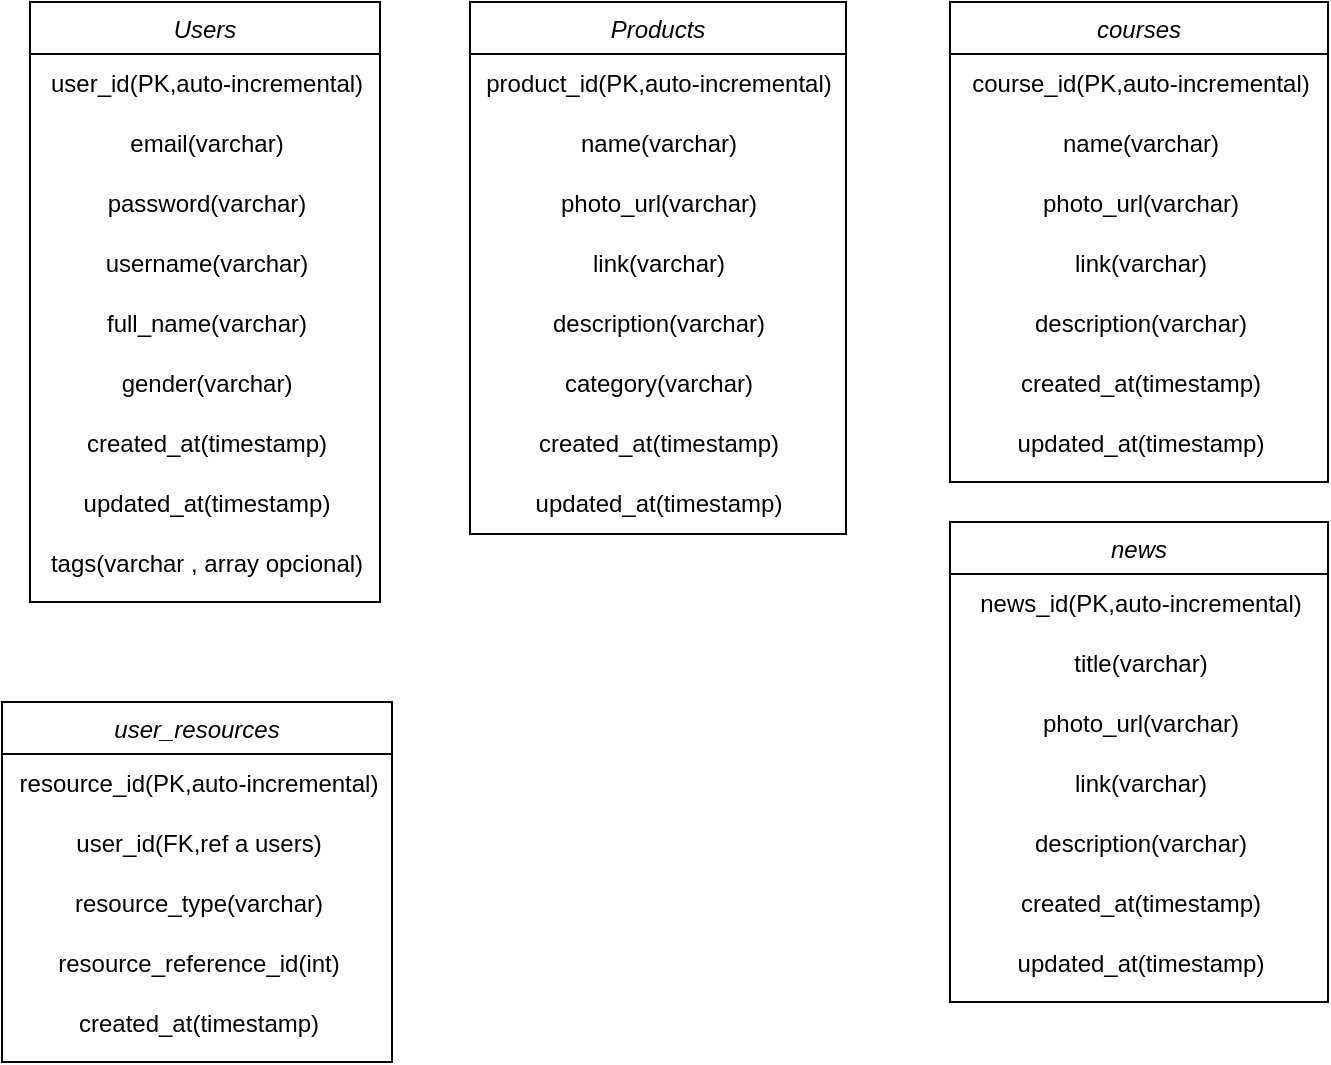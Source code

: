 <mxfile version="24.7.16">
  <diagram id="C5RBs43oDa-KdzZeNtuy" name="Page-1">
    <mxGraphModel dx="719" dy="905" grid="1" gridSize="10" guides="1" tooltips="1" connect="1" arrows="1" fold="1" page="1" pageScale="1" pageWidth="827" pageHeight="1169" math="0" shadow="0">
      <root>
        <mxCell id="WIyWlLk6GJQsqaUBKTNV-0" />
        <mxCell id="WIyWlLk6GJQsqaUBKTNV-1" parent="WIyWlLk6GJQsqaUBKTNV-0" />
        <mxCell id="zkfFHV4jXpPFQw0GAbJ--0" value="Users" style="swimlane;fontStyle=2;align=center;verticalAlign=top;childLayout=stackLayout;horizontal=1;startSize=26;horizontalStack=0;resizeParent=1;resizeLast=0;collapsible=1;marginBottom=0;rounded=0;shadow=0;strokeWidth=1;" parent="WIyWlLk6GJQsqaUBKTNV-1" vertex="1">
          <mxGeometry x="210" y="100" width="175" height="300" as="geometry">
            <mxRectangle x="230" y="140" width="160" height="26" as="alternateBounds" />
          </mxGeometry>
        </mxCell>
        <mxCell id="oBnJxwvAXkdvY7FO3jG_-1" value="user_id(PK,auto-incremental)" style="text;html=1;align=center;verticalAlign=middle;resizable=0;points=[];autosize=1;strokeColor=none;fillColor=none;" vertex="1" parent="zkfFHV4jXpPFQw0GAbJ--0">
          <mxGeometry y="26" width="175" height="30" as="geometry" />
        </mxCell>
        <mxCell id="oBnJxwvAXkdvY7FO3jG_-2" value="email(varchar)" style="text;html=1;align=center;verticalAlign=middle;resizable=0;points=[];autosize=1;strokeColor=none;fillColor=none;" vertex="1" parent="zkfFHV4jXpPFQw0GAbJ--0">
          <mxGeometry y="56" width="175" height="30" as="geometry" />
        </mxCell>
        <mxCell id="oBnJxwvAXkdvY7FO3jG_-3" value="password(varchar)" style="text;html=1;align=center;verticalAlign=middle;resizable=0;points=[];autosize=1;strokeColor=none;fillColor=none;" vertex="1" parent="zkfFHV4jXpPFQw0GAbJ--0">
          <mxGeometry y="86" width="175" height="30" as="geometry" />
        </mxCell>
        <mxCell id="oBnJxwvAXkdvY7FO3jG_-4" value="username(varchar)" style="text;html=1;align=center;verticalAlign=middle;resizable=0;points=[];autosize=1;strokeColor=none;fillColor=none;" vertex="1" parent="zkfFHV4jXpPFQw0GAbJ--0">
          <mxGeometry y="116" width="175" height="30" as="geometry" />
        </mxCell>
        <mxCell id="oBnJxwvAXkdvY7FO3jG_-5" value="full_name(varchar)" style="text;html=1;align=center;verticalAlign=middle;resizable=0;points=[];autosize=1;strokeColor=none;fillColor=none;" vertex="1" parent="zkfFHV4jXpPFQw0GAbJ--0">
          <mxGeometry y="146" width="175" height="30" as="geometry" />
        </mxCell>
        <mxCell id="oBnJxwvAXkdvY7FO3jG_-6" value="gender(varchar)" style="text;html=1;align=center;verticalAlign=middle;resizable=0;points=[];autosize=1;strokeColor=none;fillColor=none;" vertex="1" parent="zkfFHV4jXpPFQw0GAbJ--0">
          <mxGeometry y="176" width="175" height="30" as="geometry" />
        </mxCell>
        <mxCell id="oBnJxwvAXkdvY7FO3jG_-7" value="created_at(timestamp)" style="text;html=1;align=center;verticalAlign=middle;resizable=0;points=[];autosize=1;strokeColor=none;fillColor=none;" vertex="1" parent="zkfFHV4jXpPFQw0GAbJ--0">
          <mxGeometry y="206" width="175" height="30" as="geometry" />
        </mxCell>
        <mxCell id="oBnJxwvAXkdvY7FO3jG_-8" value="updated_at(timestamp)" style="text;html=1;align=center;verticalAlign=middle;resizable=0;points=[];autosize=1;strokeColor=none;fillColor=none;" vertex="1" parent="zkfFHV4jXpPFQw0GAbJ--0">
          <mxGeometry y="236" width="175" height="30" as="geometry" />
        </mxCell>
        <mxCell id="oBnJxwvAXkdvY7FO3jG_-9" value="tags(varchar , array opcional)" style="text;html=1;align=center;verticalAlign=middle;resizable=0;points=[];autosize=1;strokeColor=none;fillColor=none;" vertex="1" parent="zkfFHV4jXpPFQw0GAbJ--0">
          <mxGeometry y="266" width="175" height="30" as="geometry" />
        </mxCell>
        <mxCell id="oBnJxwvAXkdvY7FO3jG_-10" value="Products" style="swimlane;fontStyle=2;align=center;verticalAlign=top;childLayout=stackLayout;horizontal=1;startSize=26;horizontalStack=0;resizeParent=1;resizeLast=0;collapsible=1;marginBottom=0;rounded=0;shadow=0;strokeWidth=1;" vertex="1" parent="WIyWlLk6GJQsqaUBKTNV-1">
          <mxGeometry x="430" y="100" width="188" height="266" as="geometry">
            <mxRectangle x="230" y="140" width="160" height="26" as="alternateBounds" />
          </mxGeometry>
        </mxCell>
        <mxCell id="oBnJxwvAXkdvY7FO3jG_-20" value="product_id(PK,auto-incremental)" style="text;html=1;align=center;verticalAlign=middle;resizable=0;points=[];autosize=1;strokeColor=none;fillColor=none;" vertex="1" parent="oBnJxwvAXkdvY7FO3jG_-10">
          <mxGeometry y="26" width="188" height="30" as="geometry" />
        </mxCell>
        <mxCell id="oBnJxwvAXkdvY7FO3jG_-12" value="name(varchar)" style="text;html=1;align=center;verticalAlign=middle;resizable=0;points=[];autosize=1;strokeColor=none;fillColor=none;" vertex="1" parent="oBnJxwvAXkdvY7FO3jG_-10">
          <mxGeometry y="56" width="188" height="30" as="geometry" />
        </mxCell>
        <mxCell id="oBnJxwvAXkdvY7FO3jG_-13" value="photo_url(varchar)" style="text;html=1;align=center;verticalAlign=middle;resizable=0;points=[];autosize=1;strokeColor=none;fillColor=none;" vertex="1" parent="oBnJxwvAXkdvY7FO3jG_-10">
          <mxGeometry y="86" width="188" height="30" as="geometry" />
        </mxCell>
        <mxCell id="oBnJxwvAXkdvY7FO3jG_-14" value="link(varchar)" style="text;html=1;align=center;verticalAlign=middle;resizable=0;points=[];autosize=1;strokeColor=none;fillColor=none;" vertex="1" parent="oBnJxwvAXkdvY7FO3jG_-10">
          <mxGeometry y="116" width="188" height="30" as="geometry" />
        </mxCell>
        <mxCell id="oBnJxwvAXkdvY7FO3jG_-15" value="description(varchar)" style="text;html=1;align=center;verticalAlign=middle;resizable=0;points=[];autosize=1;strokeColor=none;fillColor=none;" vertex="1" parent="oBnJxwvAXkdvY7FO3jG_-10">
          <mxGeometry y="146" width="188" height="30" as="geometry" />
        </mxCell>
        <mxCell id="oBnJxwvAXkdvY7FO3jG_-16" value="category(varchar)" style="text;html=1;align=center;verticalAlign=middle;resizable=0;points=[];autosize=1;strokeColor=none;fillColor=none;" vertex="1" parent="oBnJxwvAXkdvY7FO3jG_-10">
          <mxGeometry y="176" width="188" height="30" as="geometry" />
        </mxCell>
        <mxCell id="oBnJxwvAXkdvY7FO3jG_-17" value="created_at(timestamp)" style="text;html=1;align=center;verticalAlign=middle;resizable=0;points=[];autosize=1;strokeColor=none;fillColor=none;" vertex="1" parent="oBnJxwvAXkdvY7FO3jG_-10">
          <mxGeometry y="206" width="188" height="30" as="geometry" />
        </mxCell>
        <mxCell id="oBnJxwvAXkdvY7FO3jG_-18" value="updated_at(timestamp)" style="text;html=1;align=center;verticalAlign=middle;resizable=0;points=[];autosize=1;strokeColor=none;fillColor=none;" vertex="1" parent="oBnJxwvAXkdvY7FO3jG_-10">
          <mxGeometry y="236" width="188" height="30" as="geometry" />
        </mxCell>
        <mxCell id="oBnJxwvAXkdvY7FO3jG_-21" value="courses" style="swimlane;fontStyle=2;align=center;verticalAlign=top;childLayout=stackLayout;horizontal=1;startSize=26;horizontalStack=0;resizeParent=1;resizeLast=0;collapsible=1;marginBottom=0;rounded=0;shadow=0;strokeWidth=1;" vertex="1" parent="WIyWlLk6GJQsqaUBKTNV-1">
          <mxGeometry x="670" y="100" width="189" height="240" as="geometry">
            <mxRectangle x="230" y="140" width="160" height="26" as="alternateBounds" />
          </mxGeometry>
        </mxCell>
        <mxCell id="oBnJxwvAXkdvY7FO3jG_-22" value="course_id(PK,auto-incremental)" style="text;html=1;align=center;verticalAlign=middle;resizable=0;points=[];autosize=1;strokeColor=none;fillColor=none;" vertex="1" parent="oBnJxwvAXkdvY7FO3jG_-21">
          <mxGeometry y="26" width="189" height="30" as="geometry" />
        </mxCell>
        <mxCell id="oBnJxwvAXkdvY7FO3jG_-23" value="name(varchar)" style="text;html=1;align=center;verticalAlign=middle;resizable=0;points=[];autosize=1;strokeColor=none;fillColor=none;" vertex="1" parent="oBnJxwvAXkdvY7FO3jG_-21">
          <mxGeometry y="56" width="189" height="30" as="geometry" />
        </mxCell>
        <mxCell id="oBnJxwvAXkdvY7FO3jG_-24" value="photo_url(varchar)" style="text;html=1;align=center;verticalAlign=middle;resizable=0;points=[];autosize=1;strokeColor=none;fillColor=none;" vertex="1" parent="oBnJxwvAXkdvY7FO3jG_-21">
          <mxGeometry y="86" width="189" height="30" as="geometry" />
        </mxCell>
        <mxCell id="oBnJxwvAXkdvY7FO3jG_-25" value="link(varchar)" style="text;html=1;align=center;verticalAlign=middle;resizable=0;points=[];autosize=1;strokeColor=none;fillColor=none;" vertex="1" parent="oBnJxwvAXkdvY7FO3jG_-21">
          <mxGeometry y="116" width="189" height="30" as="geometry" />
        </mxCell>
        <mxCell id="oBnJxwvAXkdvY7FO3jG_-26" value="description(varchar)" style="text;html=1;align=center;verticalAlign=middle;resizable=0;points=[];autosize=1;strokeColor=none;fillColor=none;" vertex="1" parent="oBnJxwvAXkdvY7FO3jG_-21">
          <mxGeometry y="146" width="189" height="30" as="geometry" />
        </mxCell>
        <mxCell id="oBnJxwvAXkdvY7FO3jG_-28" value="created_at(timestamp)" style="text;html=1;align=center;verticalAlign=middle;resizable=0;points=[];autosize=1;strokeColor=none;fillColor=none;" vertex="1" parent="oBnJxwvAXkdvY7FO3jG_-21">
          <mxGeometry y="176" width="189" height="30" as="geometry" />
        </mxCell>
        <mxCell id="oBnJxwvAXkdvY7FO3jG_-29" value="updated_at(timestamp)" style="text;html=1;align=center;verticalAlign=middle;resizable=0;points=[];autosize=1;strokeColor=none;fillColor=none;" vertex="1" parent="oBnJxwvAXkdvY7FO3jG_-21">
          <mxGeometry y="206" width="189" height="30" as="geometry" />
        </mxCell>
        <mxCell id="oBnJxwvAXkdvY7FO3jG_-30" value="news" style="swimlane;fontStyle=2;align=center;verticalAlign=top;childLayout=stackLayout;horizontal=1;startSize=26;horizontalStack=0;resizeParent=1;resizeLast=0;collapsible=1;marginBottom=0;rounded=0;shadow=0;strokeWidth=1;" vertex="1" parent="WIyWlLk6GJQsqaUBKTNV-1">
          <mxGeometry x="670" y="360" width="189" height="240" as="geometry">
            <mxRectangle x="230" y="140" width="160" height="26" as="alternateBounds" />
          </mxGeometry>
        </mxCell>
        <mxCell id="oBnJxwvAXkdvY7FO3jG_-31" value="news_id(PK,auto-incremental)" style="text;html=1;align=center;verticalAlign=middle;resizable=0;points=[];autosize=1;strokeColor=none;fillColor=none;" vertex="1" parent="oBnJxwvAXkdvY7FO3jG_-30">
          <mxGeometry y="26" width="189" height="30" as="geometry" />
        </mxCell>
        <mxCell id="oBnJxwvAXkdvY7FO3jG_-32" value="title(varchar)" style="text;html=1;align=center;verticalAlign=middle;resizable=0;points=[];autosize=1;strokeColor=none;fillColor=none;" vertex="1" parent="oBnJxwvAXkdvY7FO3jG_-30">
          <mxGeometry y="56" width="189" height="30" as="geometry" />
        </mxCell>
        <mxCell id="oBnJxwvAXkdvY7FO3jG_-33" value="photo_url(varchar)" style="text;html=1;align=center;verticalAlign=middle;resizable=0;points=[];autosize=1;strokeColor=none;fillColor=none;" vertex="1" parent="oBnJxwvAXkdvY7FO3jG_-30">
          <mxGeometry y="86" width="189" height="30" as="geometry" />
        </mxCell>
        <mxCell id="oBnJxwvAXkdvY7FO3jG_-34" value="link(varchar)" style="text;html=1;align=center;verticalAlign=middle;resizable=0;points=[];autosize=1;strokeColor=none;fillColor=none;" vertex="1" parent="oBnJxwvAXkdvY7FO3jG_-30">
          <mxGeometry y="116" width="189" height="30" as="geometry" />
        </mxCell>
        <mxCell id="oBnJxwvAXkdvY7FO3jG_-35" value="description(varchar)" style="text;html=1;align=center;verticalAlign=middle;resizable=0;points=[];autosize=1;strokeColor=none;fillColor=none;" vertex="1" parent="oBnJxwvAXkdvY7FO3jG_-30">
          <mxGeometry y="146" width="189" height="30" as="geometry" />
        </mxCell>
        <mxCell id="oBnJxwvAXkdvY7FO3jG_-36" value="created_at(timestamp)" style="text;html=1;align=center;verticalAlign=middle;resizable=0;points=[];autosize=1;strokeColor=none;fillColor=none;" vertex="1" parent="oBnJxwvAXkdvY7FO3jG_-30">
          <mxGeometry y="176" width="189" height="30" as="geometry" />
        </mxCell>
        <mxCell id="oBnJxwvAXkdvY7FO3jG_-37" value="updated_at(timestamp)" style="text;html=1;align=center;verticalAlign=middle;resizable=0;points=[];autosize=1;strokeColor=none;fillColor=none;" vertex="1" parent="oBnJxwvAXkdvY7FO3jG_-30">
          <mxGeometry y="206" width="189" height="30" as="geometry" />
        </mxCell>
        <mxCell id="oBnJxwvAXkdvY7FO3jG_-38" value="user_resources" style="swimlane;fontStyle=2;align=center;verticalAlign=top;childLayout=stackLayout;horizontal=1;startSize=26;horizontalStack=0;resizeParent=1;resizeLast=0;collapsible=1;marginBottom=0;rounded=0;shadow=0;strokeWidth=1;" vertex="1" parent="WIyWlLk6GJQsqaUBKTNV-1">
          <mxGeometry x="196" y="450" width="195" height="180" as="geometry">
            <mxRectangle x="230" y="140" width="160" height="26" as="alternateBounds" />
          </mxGeometry>
        </mxCell>
        <mxCell id="oBnJxwvAXkdvY7FO3jG_-39" value="resource_id(PK,auto-incremental)" style="text;html=1;align=center;verticalAlign=middle;resizable=0;points=[];autosize=1;strokeColor=none;fillColor=none;" vertex="1" parent="oBnJxwvAXkdvY7FO3jG_-38">
          <mxGeometry y="26" width="195" height="30" as="geometry" />
        </mxCell>
        <mxCell id="oBnJxwvAXkdvY7FO3jG_-40" value="user_id(FK,ref a users)" style="text;html=1;align=center;verticalAlign=middle;resizable=0;points=[];autosize=1;strokeColor=none;fillColor=none;" vertex="1" parent="oBnJxwvAXkdvY7FO3jG_-38">
          <mxGeometry y="56" width="195" height="30" as="geometry" />
        </mxCell>
        <mxCell id="oBnJxwvAXkdvY7FO3jG_-46" value="resource_type(varchar)" style="text;html=1;align=center;verticalAlign=middle;resizable=0;points=[];autosize=1;strokeColor=none;fillColor=none;" vertex="1" parent="oBnJxwvAXkdvY7FO3jG_-38">
          <mxGeometry y="86" width="195" height="30" as="geometry" />
        </mxCell>
        <mxCell id="oBnJxwvAXkdvY7FO3jG_-47" value="resource_reference_id(int)" style="text;html=1;align=center;verticalAlign=middle;resizable=0;points=[];autosize=1;strokeColor=none;fillColor=none;" vertex="1" parent="oBnJxwvAXkdvY7FO3jG_-38">
          <mxGeometry y="116" width="195" height="30" as="geometry" />
        </mxCell>
        <mxCell id="oBnJxwvAXkdvY7FO3jG_-48" value="created_at(timestamp)" style="text;html=1;align=center;verticalAlign=middle;resizable=0;points=[];autosize=1;strokeColor=none;fillColor=none;" vertex="1" parent="oBnJxwvAXkdvY7FO3jG_-38">
          <mxGeometry y="146" width="195" height="30" as="geometry" />
        </mxCell>
      </root>
    </mxGraphModel>
  </diagram>
</mxfile>
